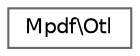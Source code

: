 digraph "Graphical Class Hierarchy"
{
 // LATEX_PDF_SIZE
  bgcolor="transparent";
  edge [fontname=Helvetica,fontsize=10,labelfontname=Helvetica,labelfontsize=10];
  node [fontname=Helvetica,fontsize=10,shape=box,height=0.2,width=0.4];
  rankdir="LR";
  Node0 [id="Node000000",label="Mpdf\\Otl",height=0.2,width=0.4,color="grey40", fillcolor="white", style="filled",URL="$classMpdf_1_1Otl.html",tooltip=" "];
}
